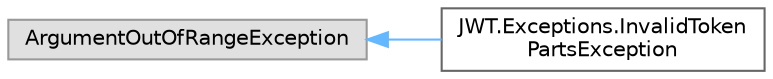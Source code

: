 digraph "Graphical Class Hierarchy"
{
 // LATEX_PDF_SIZE
  bgcolor="transparent";
  edge [fontname=Helvetica,fontsize=10,labelfontname=Helvetica,labelfontsize=10];
  node [fontname=Helvetica,fontsize=10,shape=box,height=0.2,width=0.4];
  rankdir="LR";
  Node0 [id="Node000000",label="ArgumentOutOfRangeException",height=0.2,width=0.4,color="grey60", fillcolor="#E0E0E0", style="filled",tooltip=" "];
  Node0 -> Node1 [id="edge1_Node000000_Node000001",dir="back",color="steelblue1",style="solid",tooltip=" "];
  Node1 [id="Node000001",label="JWT.Exceptions.InvalidToken\lPartsException",height=0.2,width=0.4,color="grey40", fillcolor="white", style="filled",URL="$class_j_w_t_1_1_exceptions_1_1_invalid_token_parts_exception.html",tooltip="Represents an exception thrown when a token doesn't consist of 3 delimited by dot parts."];
}
